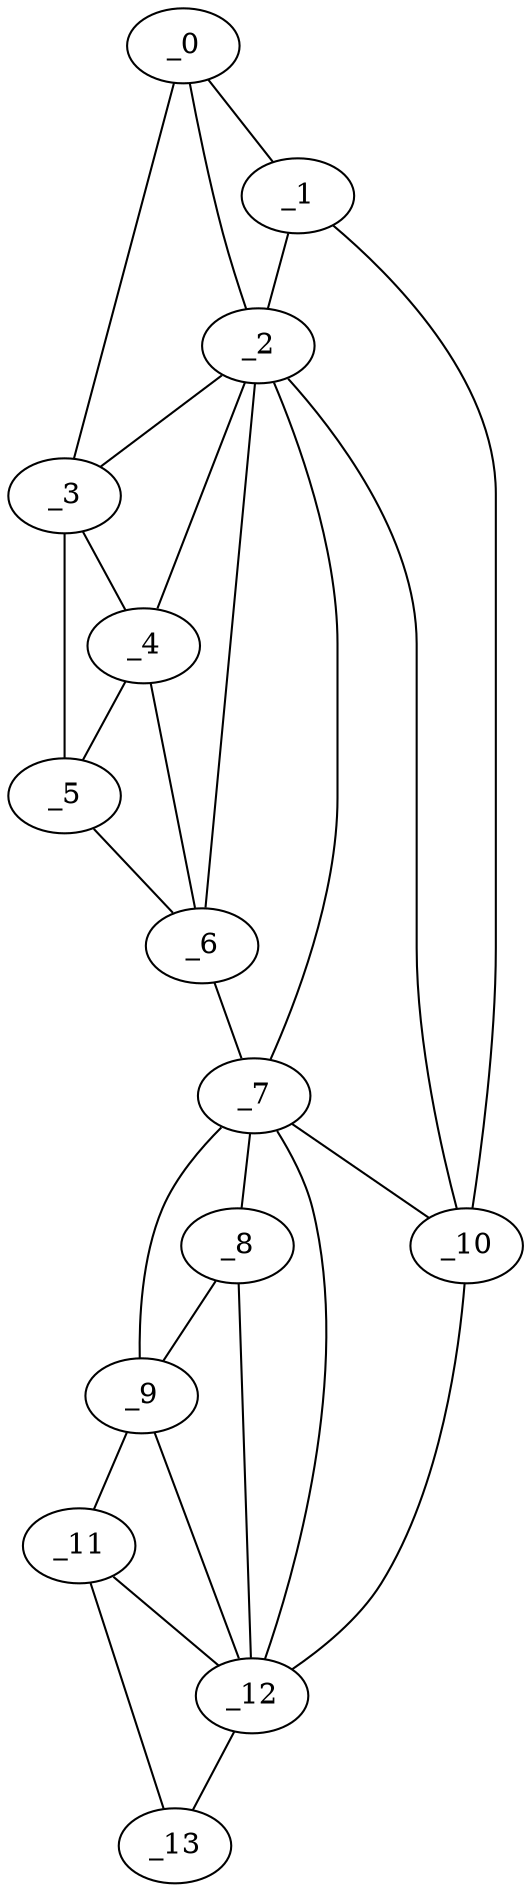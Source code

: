 graph "obj25__180.gxl" {
	_0	 [x=4,
		y=24];
	_1	 [x=6,
		y=33];
	_0 -- _1	 [valence=1];
	_2	 [x=13,
		y=33];
	_0 -- _2	 [valence=2];
	_3	 [x=16,
		y=15];
	_0 -- _3	 [valence=1];
	_1 -- _2	 [valence=2];
	_10	 [x=113,
		y=108];
	_1 -- _10	 [valence=1];
	_2 -- _3	 [valence=1];
	_4	 [x=19,
		y=14];
	_2 -- _4	 [valence=2];
	_6	 [x=25,
		y=11];
	_2 -- _6	 [valence=2];
	_7	 [x=106,
		y=12];
	_2 -- _7	 [valence=2];
	_2 -- _10	 [valence=2];
	_3 -- _4	 [valence=2];
	_5	 [x=22,
		y=12];
	_3 -- _5	 [valence=1];
	_4 -- _5	 [valence=1];
	_4 -- _6	 [valence=1];
	_5 -- _6	 [valence=1];
	_6 -- _7	 [valence=1];
	_8	 [x=109,
		y=13];
	_7 -- _8	 [valence=2];
	_9	 [x=113,
		y=14];
	_7 -- _9	 [valence=1];
	_7 -- _10	 [valence=1];
	_12	 [x=125,
		y=33];
	_7 -- _12	 [valence=2];
	_8 -- _9	 [valence=1];
	_8 -- _12	 [valence=2];
	_11	 [x=116,
		y=15];
	_9 -- _11	 [valence=1];
	_9 -- _12	 [valence=2];
	_10 -- _12	 [valence=1];
	_11 -- _12	 [valence=1];
	_13	 [x=126,
		y=23];
	_11 -- _13	 [valence=1];
	_12 -- _13	 [valence=1];
}
